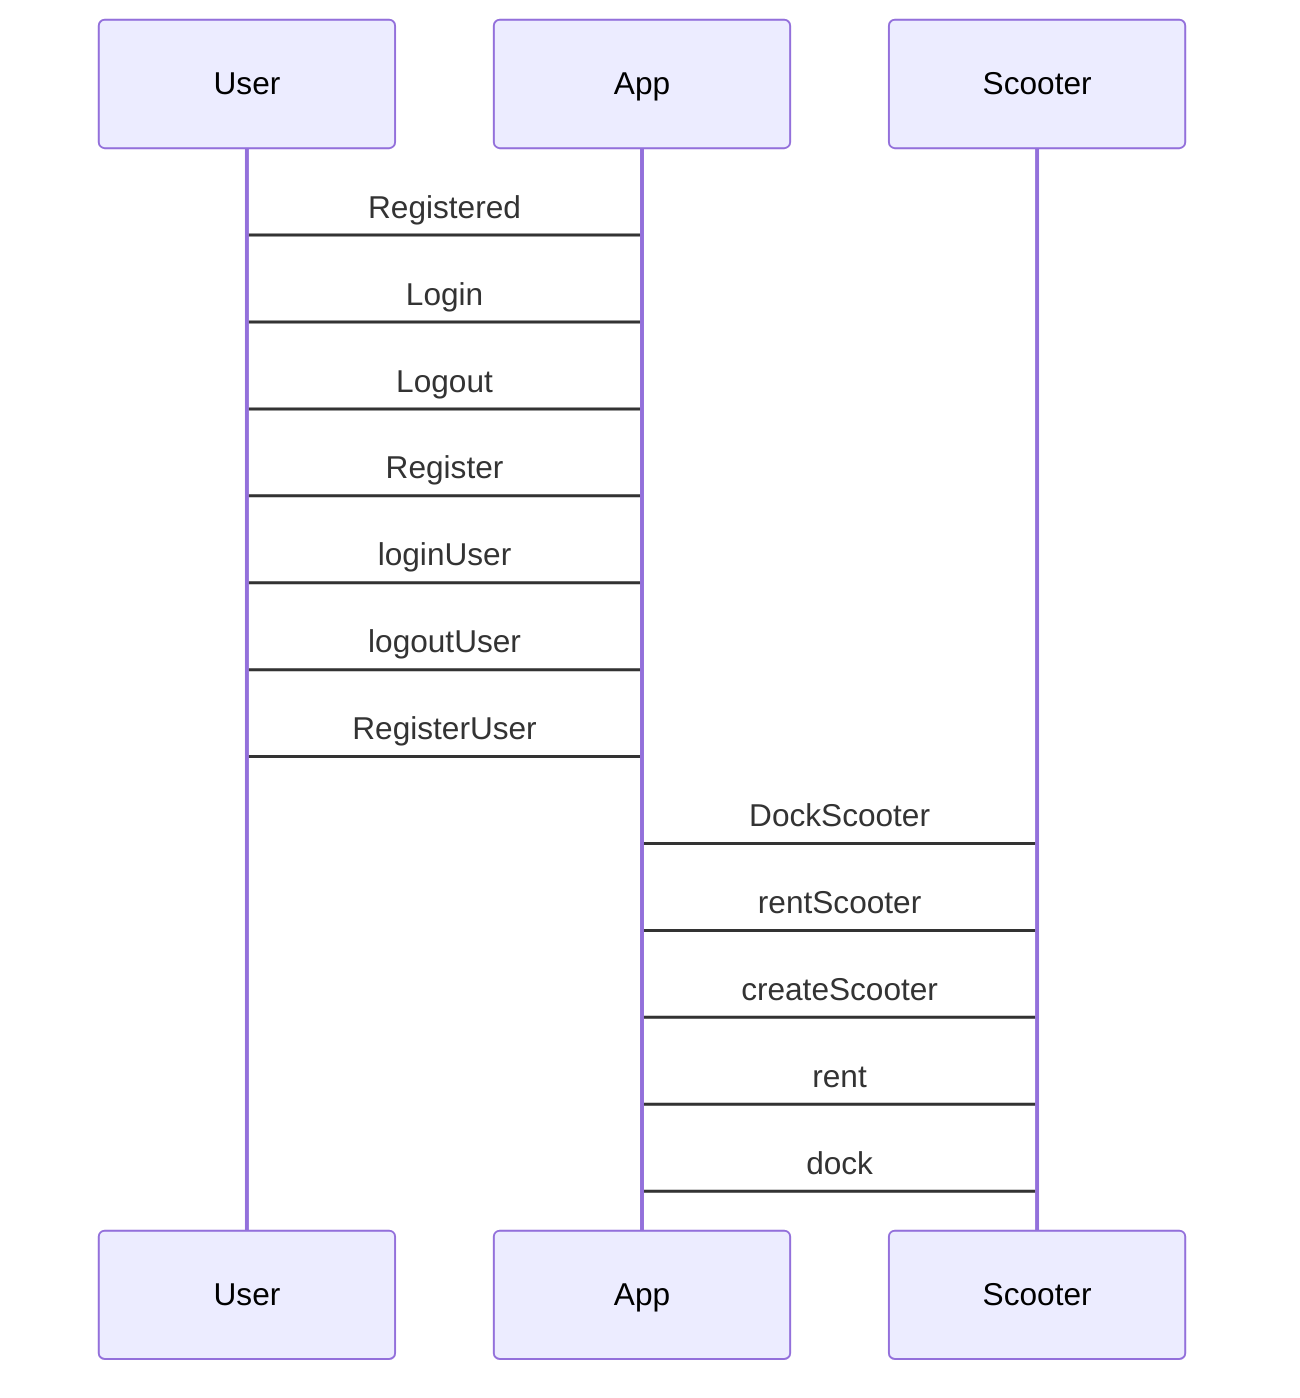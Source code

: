 sequenceDiagram
    User -> App: Registered
    User -> App: Login
    User -> App: Logout
    App -> User: Register
    App -> User: loginUser
    App -> User: logoutUser
    App -> User: RegisterUser
    App -> Scooter: DockScooter
    App -> Scooter: rentScooter
    App -> Scooter: createScooter
    Scooter -> App: rent
    Scooter -> App: dock